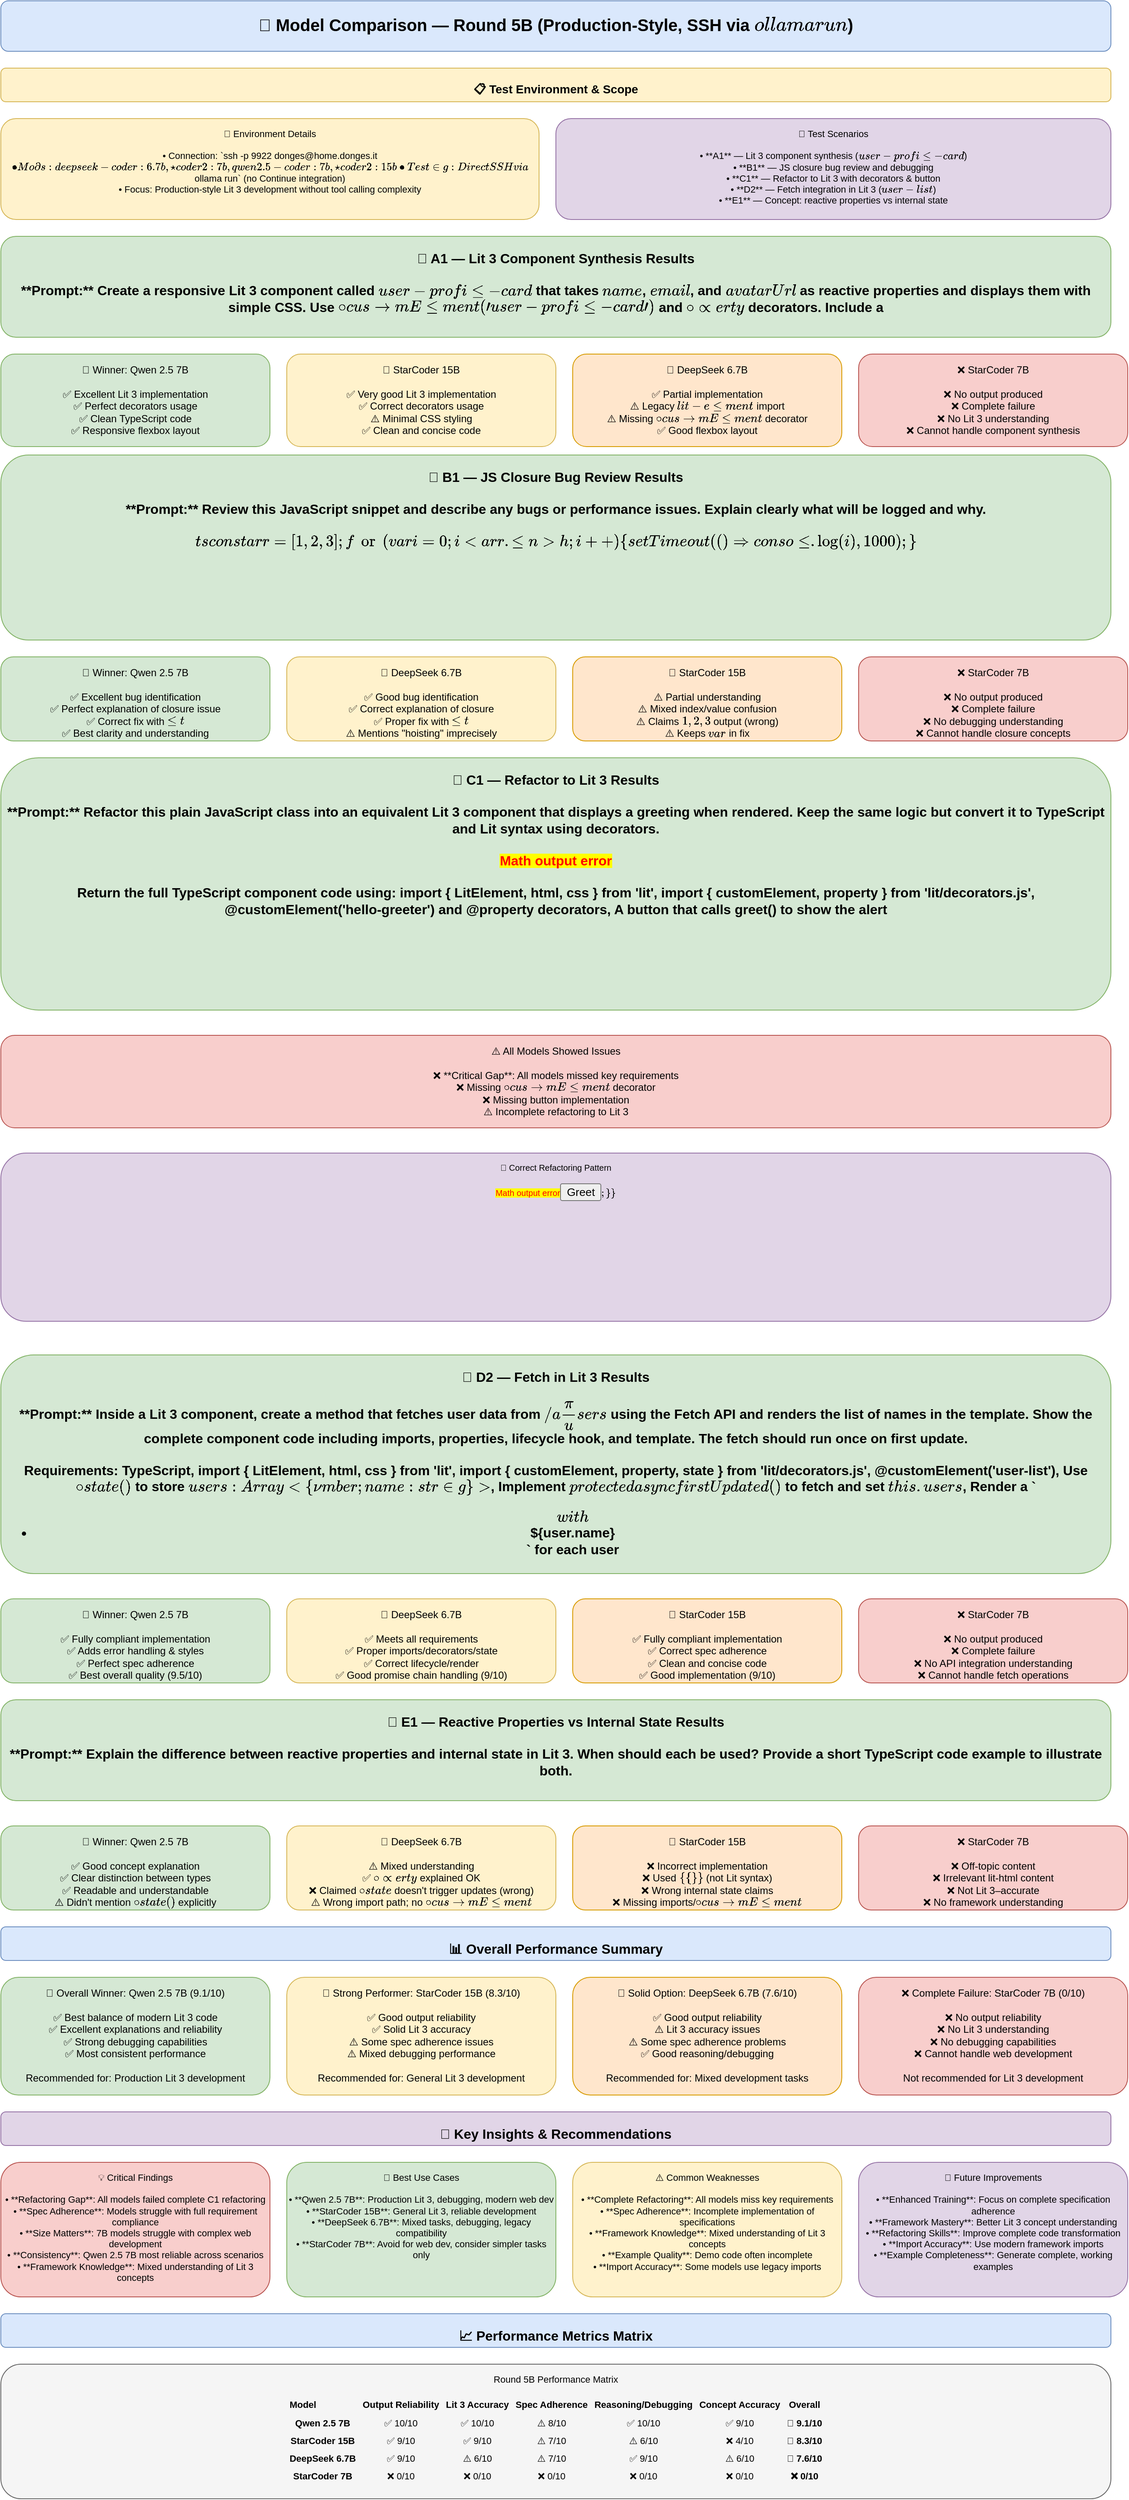 <mxfile>
    <diagram name="Model Comparison - Round 5B" id="model-comparison-round5b">
        <mxGraphModel dx="1516" dy="711" grid="1" gridSize="10" guides="1" tooltips="1" connect="1" arrows="1" fold="1" page="1" pageScale="1" pageWidth="1400" pageHeight="1000" math="0" shadow="0">
            <root>
                <mxCell id="0"/>
                <mxCell id="1" parent="0"/>
                <object label="🧩 Model Comparison — Round 5B (Production-Style, SSH via `ollama run`)" tooltip="Round 5B comparison of 4 different AI coding models tested via SSH connection to Ollama. This comprehensive evaluation covers 5 production-style scenarios: Lit 3 component synthesis, JavaScript closure bug review, refactoring to Lit 3 with decorators, fetch integration in Lit 3, and reactive properties vs internal state concepts. The comparison reveals significant differences in Lit 3 framework understanding, debugging capabilities, and modern web development expertise across different model architectures and sizes." id="title">
                    <mxCell style="rounded=1;whiteSpace=wrap;html=1;fontSize=20;fontStyle=1;fillColor=#dae8fc;strokeColor=#6c8ebf;verticalAlign=top;spacingTop=10;spacingBottom=10;" parent="1" vertex="1">
                        <mxGeometry x="40" y="20" width="1320" height="60" as="geometry"/>
                    </mxCell>
                </object>
                <object label="📋 Test Environment &amp; Scope" tooltip="SSH-based testing environment connecting to Ollama models via tunnel. This round evaluates production-style Lit 3 development, JavaScript debugging, and modern web development concepts. The scope covers 5 distinct scenarios that test different aspects of web development expertise: component synthesis, bug identification, refactoring, API integration, and framework concepts." id="test-environment-title">
                    <mxCell style="rounded=1;whiteSpace=wrap;html=1;fontSize=14;fontStyle=1;fillColor=#fff2cc;strokeColor=#d6b656;verticalAlign=top;spacingTop=10;spacingBottom=10;" parent="1" vertex="1">
                        <mxGeometry x="40" y="100" width="1320" height="40" as="geometry"/>
                    </mxCell>
                </object>
                <object label="🔧 Environment Details&lt;br&gt;&lt;br&gt;• Connection: `&lt;span style=&quot;color: rgb(0, 0, 0);&quot;&gt;ssh -p 9922 donges@home.donges.it&lt;/span&gt;`&lt;br&gt;• Models: deepseek-coder:6.7b, starcoder2:7b, qwen2.5-coder:7b, starcoder2:15b&lt;br&gt;• Testing: Direct SSH via `ollama run` (no Continue integration)&lt;br&gt;• Focus: Production-style Lit 3 development without tool calling complexity" tooltip="SSH connection environment providing direct access to Ollama models without Continue extension complexity. This setup allows pure evaluation of Lit 3 and web development understanding without tool calling schema issues. The environment tests 4 models across 5 production-style scenarios, focusing on modern web development, debugging, and framework expertise." id="environment-details">
                    <mxCell style="rounded=1;whiteSpace=wrap;html=1;fontSize=11;fillColor=#fff2cc;strokeColor=#d6b656;verticalAlign=top;spacingTop=5;" parent="1" vertex="1">
                        <mxGeometry x="40" y="160" width="640" height="120" as="geometry"/>
                    </mxCell>
                </object>
                <object label="🎯 Test Scenarios&lt;br&gt;&lt;br&gt;• **A1** — Lit 3 component synthesis (`user-profile-card`)&lt;br&gt;• **B1** — JS closure bug review and debugging&lt;br&gt;• **C1** — Refactor to Lit 3 with decorators &amp; button&lt;br&gt;• **D2** — Fetch integration in Lit 3 (`user-list`)&lt;br&gt;• **E1** — Concept: reactive properties vs internal state" tooltip="Five comprehensive test scenarios covering different aspects of modern web development expertise. A1 tests Lit 3 component creation with decorators and styling. B1 evaluates JavaScript debugging and closure understanding. C1 challenges refactoring skills and framework migration. D2 tests API integration and lifecycle management. E1 evaluates framework concept understanding and best practices." id="test-scenarios">
                    <mxCell style="rounded=1;whiteSpace=wrap;html=1;fontSize=11;fillColor=#e1d5e7;strokeColor=#9673a6;verticalAlign=top;spacingTop=5;" parent="1" vertex="1">
                        <mxGeometry x="700" y="160" width="660" height="120" as="geometry"/>
                    </mxCell>
                </object>
                <object label="🧩 A1 — Lit 3 Component Synthesis Results&lt;br&gt;&lt;br&gt;**Prompt:** Create a responsive Lit 3 component called `user-profile-card` that takes `name`, `email`, and `avatarUrl` as reactive properties and displays them with simple CSS. Use `@customElement(&#39;user-profile-card&#39;)` and `@property` decorators. Include a &lt;style&gt; block or static styles with basic layout styling. The component must render the avatar on the left and the text info on the right. Return the full TypeScript code." tooltip="Results for A1: Lit 3 component synthesis with decorators and responsive styling. This test evaluates models&#39; understanding of modern Lit 3 patterns, decorator usage, reactive properties, and CSS styling. The challenge requires proper import statements, decorator implementation, responsive layout, and clean TypeScript code structure." id="a1-title">
                    <mxCell style="rounded=1;whiteSpace=wrap;html=1;fontSize=16;fontStyle=1;fillColor=#d5e8d4;strokeColor=#82b366;verticalAlign=top;spacingTop=10;" parent="1" vertex="1">
                        <mxGeometry x="40" y="300" width="1320" height="120" as="geometry"/>
                    </mxCell>
                </object>
                <object label="🥇 Winner: Qwen 2.5 7B&lt;br&gt;&lt;br&gt;✅ Excellent Lit 3 implementation&lt;br&gt;✅ Perfect decorators usage&lt;br&gt;✅ Clean TypeScript code&lt;br&gt;✅ Responsive flexbox layout" tooltip="Qwen 2.5 7B wins A1 with excellent Lit 3 implementation and perfect decorator usage. The model correctly implemented @customElement and @property decorators, used proper Lit 3 imports, and created clean TypeScript code with responsive flexbox layout. This represents the best understanding of modern Lit 3 component development." id="a1-winner">
                    <mxCell style="rounded=1;whiteSpace=wrap;html=1;fontSize=12;fillColor=#d5e8d4;strokeColor=#82b366;verticalAlign=top;spacingTop=5;" parent="1" vertex="1">
                        <mxGeometry x="40" y="440" width="320" height="110" as="geometry"/>
                    </mxCell>
                </object>
                <object label="🥈 StarCoder 15B&lt;br&gt;&lt;br&gt;✅ Very good Lit 3 implementation&lt;br&gt;✅ Correct decorators usage&lt;br&gt;⚠️ Minimal CSS styling&lt;br&gt;✅ Clean and concise code" tooltip="StarCoder 15B shows very good A1 performance with correct Lit 3 implementation and proper decorator usage. The model implemented the component correctly with clean, concise code. However, it provided minimal CSS styling compared to other models, focusing more on functionality than visual presentation." id="a1-starcoder15b">
                    <mxCell style="rounded=1;whiteSpace=wrap;html=1;fontSize=12;fillColor=#fff2cc;strokeColor=#d6b656;verticalAlign=top;spacingTop=5;" parent="1" vertex="1">
                        <mxGeometry x="380" y="440" width="320" height="110" as="geometry"/>
                    </mxCell>
                </object>
                <object label="🥉 DeepSeek 6.7B&lt;br&gt;&lt;br&gt;✅ Partial implementation&lt;br&gt;⚠️ Legacy `lit-element` import&lt;br&gt;⚠️ Missing `@customElement` decorator&lt;br&gt;✅ Good flexbox layout" tooltip="DeepSeek 6.7B shows partial A1 implementation with good layout and TypeScript code. However, it used legacy `lit-element` import instead of modern `lit` and missed the `@customElement` decorator. The model demonstrated good understanding of responsive design with flexbox but fell short on modern Lit 3 patterns." id="a1-deepseek">
                    <mxCell style="rounded=1;whiteSpace=wrap;html=1;fontSize=12;fillColor=#ffe6cc;strokeColor=#d79b00;verticalAlign=top;spacingTop=5;" parent="1" vertex="1">
                        <mxGeometry x="720" y="440" width="320" height="110" as="geometry"/>
                    </mxCell>
                </object>
                <object label="❌ StarCoder 7B&lt;br&gt;&lt;br&gt;❌ No output produced&lt;br&gt;❌ Complete failure&lt;br&gt;❌ No Lit 3 understanding&lt;br&gt;❌ Cannot handle component synthesis" tooltip="StarCoder 7B completely failed A1 with no output produced. The model showed no understanding of Lit 3 component development, decorators, or modern web development patterns. This represents a complete failure in component synthesis and framework understanding." id="a1-starcoder7b">
                    <mxCell style="rounded=1;whiteSpace=wrap;html=1;fontSize=12;fillColor=#f8cecc;strokeColor=#b85450;verticalAlign=top;spacingTop=5;" parent="1" vertex="1">
                        <mxGeometry x="1060" y="440" width="320" height="110" as="geometry"/>
                    </mxCell>
                </object>
                <object label="🧩 B1 — JS Closure Bug Review Results&lt;br&gt;&lt;br&gt;**Prompt:** Review this JavaScript snippet and describe any bugs or performance issues. Explain clearly what will be logged and why.&lt;br&gt;&lt;br&gt;```ts&lt;br&gt;const arr = [1, 2, 3];&lt;br&gt;for (var i = 0; i &lt; arr.length; i++) {&lt;br&gt;  setTimeout(() =&gt; console.log(i), 1000);&lt;br&gt;}&lt;br&gt;```" tooltip="Results for B1: JavaScript closure bug review and debugging. This test evaluates models&#39; understanding of JavaScript closures, variable scoping, and asynchronous execution. The challenge requires identifying the `var` closure issue, explaining why `3,3,3` will be logged, and providing the correct fix using `let` instead of `var`." id="b1-title">
                    <mxCell style="rounded=1;whiteSpace=wrap;html=1;fontSize=16;fontStyle=1;fillColor=#d5e8d4;strokeColor=#82b366;verticalAlign=top;spacingTop=10;" parent="1" vertex="1">
                        <mxGeometry x="40" y="560" width="1320" height="220" as="geometry"/>
                    </mxCell>
                </object>
                <object label="🥇 Winner: Qwen 2.5 7B&lt;br&gt;&lt;br&gt;✅ Excellent bug identification&lt;br&gt;✅ Perfect explanation of closure issue&lt;br&gt;✅ Correct fix with `let`&lt;br&gt;✅ Best clarity and understanding" tooltip="Qwen 2.5 7B wins B1 with excellent bug identification and perfect explanation of the closure issue. The model correctly identified the `var` closure problem, explained why `3,3,3` will be logged, and provided the correct fix using `let`. This represents the best understanding of JavaScript closures and debugging." id="b1-winner">
                    <mxCell style="rounded=1;whiteSpace=wrap;html=1;fontSize=12;fillColor=#d5e8d4;strokeColor=#82b366;verticalAlign=top;spacingTop=5;" parent="1" vertex="1">
                        <mxGeometry x="40" y="800" width="320" height="100" as="geometry"/>
                    </mxCell>
                </object>
                <object label="🥈 DeepSeek 6.7B&lt;br&gt;&lt;br&gt;✅ Good bug identification&lt;br&gt;✅ Correct explanation of closure&lt;br&gt;✅ Proper fix with `let`&lt;br&gt;⚠️ Mentions &quot;hoisting&quot; imprecisely" tooltip="DeepSeek 6.7B shows good B1 performance with correct bug identification and proper fix. The model correctly identified the `var` closure issue, explained the `3,3,3` output, and provided the correct `let` fix. However, it mentioned &quot;hoisting&quot; imprecisely, showing some confusion about the underlying mechanism." id="b1-deepseek">
                    <mxCell style="rounded=1;whiteSpace=wrap;html=1;fontSize=12;fillColor=#fff2cc;strokeColor=#d6b656;verticalAlign=top;spacingTop=5;" parent="1" vertex="1">
                        <mxGeometry x="380" y="800" width="320" height="100" as="geometry"/>
                    </mxCell>
                </object>
                <object label="🥉 StarCoder 15B&lt;br&gt;&lt;br&gt;⚠️ Partial understanding&lt;br&gt;⚠️ Mixed index/value confusion&lt;br&gt;⚠️ Claims `1,2,3` output (wrong)&lt;br&gt;⚠️ Keeps `var` in fix" tooltip="StarCoder 15B shows partial B1 understanding with mixed results. The model had confusion between index and value, incorrectly claimed `1,2,3` would be logged, and kept `var` in the fix instead of using `let`. This represents incomplete understanding of JavaScript closures and variable scoping." id="b1-starcoder15b">
                    <mxCell style="rounded=1;whiteSpace=wrap;html=1;fontSize=12;fillColor=#ffe6cc;strokeColor=#d79b00;verticalAlign=top;spacingTop=5;" parent="1" vertex="1">
                        <mxGeometry x="720" y="800" width="320" height="100" as="geometry"/>
                    </mxCell>
                </object>
                <object label="❌ StarCoder 7B&lt;br&gt;&lt;br&gt;❌ No output produced&lt;br&gt;❌ Complete failure&lt;br&gt;❌ No debugging understanding&lt;br&gt;❌ Cannot handle closure concepts" tooltip="StarCoder 7B completely failed B1 with no output produced. The model showed no understanding of JavaScript closures, debugging, or asynchronous execution concepts. This represents a complete failure in JavaScript debugging and closure understanding." id="b1-starcoder7b">
                    <mxCell style="rounded=1;whiteSpace=wrap;html=1;fontSize=12;fillColor=#f8cecc;strokeColor=#b85450;verticalAlign=top;spacingTop=5;" parent="1" vertex="1">
                        <mxGeometry x="1060" y="800" width="320" height="100" as="geometry"/>
                    </mxCell>
                </object>
                <object label="🧩 C1 — Refactor to Lit 3 Results&lt;br&gt;&lt;br&gt;**Prompt:** Refactor this plain JavaScript class into an equivalent Lit 3 component that displays a greeting when rendered. Keep the same logic but convert it to TypeScript and Lit syntax using decorators.&lt;br&gt;&lt;br&gt;```js&lt;br&gt;class Hello {&lt;br&gt;  constructor(name) { this.name = name; }&lt;br&gt;  greet() { alert(&#39;Hello &#39; + this.name); }&lt;br&gt;}&lt;br&gt;```&lt;br&gt;&lt;br&gt;Return the full TypeScript component code using: import { LitElement, html, css } from &#39;lit&#39;, import { customElement, property } from &#39;lit/decorators.js&#39;, @customElement(&#39;hello-greeter&#39;) and @property decorators, A button that calls greet() to show the alert" tooltip="Results for C1: Refactoring plain JavaScript to Lit 3 with decorators and button interaction. This test evaluates models&#39; understanding of framework migration, decorator usage, and component interaction patterns. The challenge requires proper import statements, decorator implementation, button event handling, and maintaining the original functionality while modernizing the code structure." id="c1-title">
                    <mxCell style="rounded=1;whiteSpace=wrap;html=1;fontSize=16;fontStyle=1;fillColor=#d5e8d4;strokeColor=#82b366;verticalAlign=top;spacingTop=10;" parent="1" vertex="1">
                        <mxGeometry x="40" y="920" width="1320" height="300" as="geometry"/>
                    </mxCell>
                </object>
                <object label="⚠️ All Models Showed Issues&lt;br&gt;&lt;br&gt;❌ **Critical Gap**: All models missed key requirements&lt;br&gt;❌ Missing `@customElement` decorator&lt;br&gt;❌ Missing button implementation&lt;br&gt;⚠️ Incomplete refactoring to Lit 3" tooltip="C1 reveals a critical gap in all models&#39; understanding of complete Lit 3 refactoring. Every model failed to implement the full specification, missing key requirements like the `@customElement` decorator and button implementation. This represents a fundamental misunderstanding of complete component refactoring and specification adherence." id="c1-critical-issue">
                    <mxCell style="rounded=1;whiteSpace=wrap;html=1;fontSize=12;fillColor=#f8cecc;strokeColor=#b85450;verticalAlign=top;spacingTop=5;" parent="1" vertex="1">
                        <mxGeometry x="40" y="1250" width="1320" height="110" as="geometry"/>
                    </mxCell>
                </object>
                <object label="🔧 Correct Refactoring Pattern&lt;br&gt;&lt;br&gt;```ts&lt;br&gt;import { LitElement, html, css } from &#39;lit&#39;;&lt;br&gt;import { customElement, property } from &#39;lit/decorators.js&#39;;&lt;br&gt;&lt;br&gt;@customElement(&#39;hello-greeter&#39;)&lt;br&gt;export class HelloGreeter extends LitElement {&lt;br&gt;  @property() name = &#39;&#39;;&lt;br&gt;  greet() { alert(&#39;Hello &#39; + this.name); }&lt;br&gt;  render() {&lt;br&gt;    return html`&lt;button @click=${this.greet}&gt;Greet&lt;/button&gt;`;&lt;br&gt;  }&lt;br&gt;}```" tooltip="The correct refactoring pattern requires proper import statements, @customElement decorator, @property decorator, and button implementation with event handling. The component should extend LitElement, use decorators correctly, and include a button that calls the greet method. None of the tested models implemented this complete pattern correctly." id="c1-correct-pattern">
                    <mxCell style="rounded=1;whiteSpace=wrap;html=1;fontSize=10;fillColor=#e1d5e7;strokeColor=#9673a6;verticalAlign=top;spacingTop=5;" parent="1" vertex="1">
                        <mxGeometry x="40" y="1390" width="1320" height="200" as="geometry"/>
                    </mxCell>
                </object>
                <object label="🧩 D2 — Fetch in Lit 3 Results&lt;br&gt;&lt;br&gt;**Prompt:** Inside a Lit 3 component, create a method that fetches user data from `/api/users` using the Fetch API and renders the list of names in the template. Show the complete component code including imports, properties, lifecycle hook, and template. The fetch should run once on first update.&lt;br&gt;&lt;br&gt;Requirements: TypeScript, import { LitElement, html, css } from &#39;lit&#39;, import { customElement, property, state } from &#39;lit/decorators.js&#39;, @customElement(&#39;user-list&#39;), Use `@state()` to store `users: Array&lt;{ id: number; name: string }&gt;`, Implement `protected async firstUpdated()` to fetch and set `this.users`, Render a `&lt;ul&gt;` with `&lt;li&gt;${user.name}&lt;/li&gt;` for each user" tooltip="Results for D2: Fetch integration in Lit 3 with lifecycle management and state handling. This test evaluates models&#39; understanding of API integration, lifecycle hooks, state management, and template rendering. The challenge requires proper async/await usage, lifecycle hook implementation, state decorators, and dynamic template rendering." id="d2-title">
                    <mxCell style="rounded=1;whiteSpace=wrap;html=1;fontSize=16;fontStyle=1;fillColor=#d5e8d4;strokeColor=#82b366;verticalAlign=top;spacingTop=10;" parent="1" vertex="1">
                        <mxGeometry x="40" y="1630" width="1320" height="260" as="geometry"/>
                    </mxCell>
                </object>
                <object label="🥇 Winner: Qwen 2.5 7B&lt;br&gt;&lt;br&gt;✅ Fully compliant implementation&lt;br&gt;✅ Adds error handling &amp; styles&lt;br&gt;✅ Perfect spec adherence&lt;br&gt;✅ Best overall quality (9.5/10)" tooltip="Qwen 2.5 7B wins D2 with fully compliant implementation and best overall quality. The model correctly implemented all requirements including imports, decorators, state management, lifecycle hooks, and template rendering. Additionally, it added error handling and styles, demonstrating excellent understanding of production-ready code." id="d2-winner">
                    <mxCell style="rounded=1;whiteSpace=wrap;html=1;fontSize=12;fillColor=#d5e8d4;strokeColor=#82b366;verticalAlign=top;spacingTop=5;" parent="1" vertex="1">
                        <mxGeometry x="40" y="1920" width="320" height="100" as="geometry"/>
                    </mxCell>
                </object>
                <object label="🥈 DeepSeek 6.7B&lt;br&gt;&lt;br&gt;✅ Meets all requirements&lt;br&gt;✅ Proper imports/decorators/state&lt;br&gt;✅ Correct lifecycle/render&lt;br&gt;✅ Good promise chain handling (9/10)" tooltip="DeepSeek 6.7B shows strong D2 performance with complete requirement compliance. The model correctly implemented imports, decorators, state management, lifecycle hooks, and template rendering. It demonstrated good understanding of promise chains and async operations, earning a solid 9/10 score." id="d2-deepseek">
                    <mxCell style="rounded=1;whiteSpace=wrap;html=1;fontSize=12;fillColor=#fff2cc;strokeColor=#d6b656;verticalAlign=top;spacingTop=5;" parent="1" vertex="1">
                        <mxGeometry x="380" y="1920" width="320" height="100" as="geometry"/>
                    </mxCell>
                </object>
                <object label="🥉 StarCoder 15B&lt;br&gt;&lt;br&gt;✅ Fully compliant implementation&lt;br&gt;✅ Correct spec adherence&lt;br&gt;✅ Clean and concise code&lt;br&gt;✅ Good implementation (9/10)" tooltip="StarCoder 15B demonstrates solid D2 performance with fully compliant implementation. The model correctly implemented all requirements with clean, concise code. It showed good understanding of Lit 3 patterns and API integration, earning a solid 9/10 score with efficient implementation." id="d2-starcoder15b">
                    <mxCell style="rounded=1;whiteSpace=wrap;html=1;fontSize=12;fillColor=#ffe6cc;strokeColor=#d79b00;verticalAlign=top;spacingTop=5;" parent="1" vertex="1">
                        <mxGeometry x="720" y="1920" width="320" height="100" as="geometry"/>
                    </mxCell>
                </object>
                <object label="❌ StarCoder 7B&lt;br&gt;&lt;br&gt;❌ No output produced&lt;br&gt;❌ Complete failure&lt;br&gt;❌ No API integration understanding&lt;br&gt;❌ Cannot handle fetch operations" tooltip="StarCoder 7B completely failed D2 with no output produced. The model showed no understanding of API integration, fetch operations, or lifecycle management in Lit 3. This represents a complete failure in modern web development and component lifecycle understanding." id="d2-starcoder7b">
                    <mxCell style="rounded=1;whiteSpace=wrap;html=1;fontSize=12;fillColor=#f8cecc;strokeColor=#b85450;verticalAlign=top;spacingTop=5;" parent="1" vertex="1">
                        <mxGeometry x="1060" y="1920" width="320" height="100" as="geometry"/>
                    </mxCell>
                </object>
                <object label="🧩 E1 — Reactive Properties vs Internal State Results&lt;br&gt;&lt;br&gt;**Prompt:** Explain the difference between reactive properties and internal state in Lit 3. When should each be used? Provide a short TypeScript code example to illustrate both." tooltip="Results for E1: Concept explanation of reactive properties vs internal state in Lit 3. This test evaluates models&#39; understanding of Lit 3 framework concepts, best practices, and when to use different state management approaches. The challenge requires clear explanation of the differences, use cases, and practical code examples demonstrating both concepts." id="e1-title">
                    <mxCell style="rounded=1;whiteSpace=wrap;html=1;fontSize=16;fontStyle=1;fillColor=#d5e8d4;strokeColor=#82b366;verticalAlign=top;spacingTop=10;" parent="1" vertex="1">
                        <mxGeometry x="40" y="2040" width="1320" height="120" as="geometry"/>
                    </mxCell>
                </object>
                <object label="🥇 Winner: Qwen 2.5 7B&lt;br&gt;&lt;br&gt;✅ Good concept explanation&lt;br&gt;✅ Clear distinction between types&lt;br&gt;✅ Readable and understandable&lt;br&gt;⚠️ Didn&#39;t mention `@state()` explicitly" tooltip="Qwen 2.5 7B wins E1 with good concept explanation and clear distinction between reactive properties and internal state. The model provided readable and understandable explanations with good examples. However, it didn&#39;t explicitly mention the `@state()` decorator, showing some gaps in complete framework knowledge." id="e1-winner">
                    <mxCell style="rounded=1;whiteSpace=wrap;html=1;fontSize=12;fillColor=#d5e8d4;strokeColor=#82b366;verticalAlign=top;spacingTop=5;" parent="1" vertex="1">
                        <mxGeometry x="40" y="2190" width="320" height="100" as="geometry"/>
                    </mxCell>
                </object>
                <object label="🥈 DeepSeek 6.7B&lt;br&gt;&lt;br&gt;⚠️ Mixed understanding&lt;br&gt;✅ `@property` explained OK&lt;br&gt;❌ Claimed `@state` doesn&#39;t trigger updates (wrong)&lt;br&gt;⚠️ Wrong import path; no `@customElement`" tooltip="DeepSeek 6.7B shows mixed E1 understanding with some correct explanations but significant errors. The model explained `@property` correctly but made incorrect claims about `@state` not triggering updates. It also had wrong import paths and missed the `@customElement` decorator, showing incomplete framework knowledge." id="e1-deepseek">
                    <mxCell style="rounded=1;whiteSpace=wrap;html=1;fontSize=12;fillColor=#fff2cc;strokeColor=#d6b656;verticalAlign=top;spacingTop=5;" parent="1" vertex="1">
                        <mxGeometry x="380" y="2190" width="320" height="100" as="geometry"/>
                    </mxCell>
                </object>
                <object label="🥉 StarCoder 15B&lt;br&gt;&lt;br&gt;❌ Incorrect implementation&lt;br&gt;❌ Used `{{}}` (not Lit syntax)&lt;br&gt;❌ Wrong internal state claims&lt;br&gt;❌ Missing imports/`@customElement`" tooltip="StarCoder 15B shows incorrect E1 implementation with fundamental misunderstandings. The model used `{{}}` syntax which is not Lit, made wrong claims about internal state, and missed proper imports and `@customElement` decorator. This represents poor understanding of Lit 3 framework concepts and syntax." id="e1-starcoder15b">
                    <mxCell style="rounded=1;whiteSpace=wrap;html=1;fontSize=12;fillColor=#ffe6cc;strokeColor=#d79b00;verticalAlign=top;spacingTop=5;" parent="1" vertex="1">
                        <mxGeometry x="720" y="2190" width="320" height="100" as="geometry"/>
                    </mxCell>
                </object>
                <object label="❌ StarCoder 7B&lt;br&gt;&lt;br&gt;❌ Off-topic content&lt;br&gt;❌ Irrelevant lit-html content&lt;br&gt;❌ Not Lit 3–accurate&lt;br&gt;❌ No framework understanding" tooltip="StarCoder 7B completely failed E1 with off-topic and irrelevant content. The model provided content about lit-html that wasn&#39;t accurate for Lit 3, showing no understanding of the framework concepts or the specific question asked. This represents a complete failure in framework concept understanding." id="e1-starcoder7b">
                    <mxCell style="rounded=1;whiteSpace=wrap;html=1;fontSize=12;fillColor=#f8cecc;strokeColor=#b85450;verticalAlign=top;spacingTop=5;" parent="1" vertex="1">
                        <mxGeometry x="1060" y="2190" width="320" height="100" as="geometry"/>
                    </mxCell>
                </object>
                <object label="📊 Overall Performance Summary" tooltip="Comprehensive summary of all models&#39; performance across the 5 Round 5B scenarios. This analysis reveals the overall Lit 3 and web development expertise, consistency, and reliability of each model across different complexity levels and development tasks." id="summary-title">
                    <mxCell style="rounded=1;whiteSpace=wrap;html=1;fontSize=16;fontStyle=1;fillColor=#dae8fc;strokeColor=#6c8ebf;verticalAlign=top;spacingTop=10;" parent="1" vertex="1">
                        <mxGeometry x="40" y="2310" width="1320" height="40" as="geometry"/>
                    </mxCell>
                </object>
                <object label="🥇 Overall Winner: Qwen 2.5 7B (9.1/10)&lt;br&gt;&lt;br&gt;✅ Best balance of modern Lit 3 code&lt;br&gt;✅ Excellent explanations and reliability&lt;br&gt;✅ Strong debugging capabilities&lt;br&gt;✅ Most consistent performance&lt;br&gt;&lt;br&gt;Recommended for: Production Lit 3 development" tooltip="Qwen 2.5 7B emerges as the overall winner with 9.1/10, demonstrating the best balance of modern Lit 3 code, explanations, and reliability. The model shows excellent debugging capabilities, strong framework understanding, and most consistent performance across all scenarios. It represents the best choice for production Lit 3 development requiring modern patterns and reliable output." id="overall-winner">
                    <mxCell style="rounded=1;whiteSpace=wrap;html=1;fontSize=12;fillColor=#d5e8d4;strokeColor=#82b366;verticalAlign=top;spacingTop=5;" parent="1" vertex="1">
                        <mxGeometry x="40" y="2370" width="320" height="140" as="geometry"/>
                    </mxCell>
                </object>
                <object label="🥈 Strong Performer: StarCoder 15B (8.3/10)&lt;br&gt;&lt;br&gt;✅ Good output reliability&lt;br&gt;✅ Solid Lit 3 accuracy&lt;br&gt;⚠️ Some spec adherence issues&lt;br&gt;⚠️ Mixed debugging performance&lt;br&gt;&lt;br&gt;Recommended for: General Lit 3 development" tooltip="StarCoder 15B scores 8.3/10 with strong performance across most scenarios. The model demonstrates good output reliability and solid Lit 3 accuracy. However, it has some spec adherence issues and mixed debugging performance. It provides a solid option for general Lit 3 development work with reliable output." id="strong-performer">
                    <mxCell style="rounded=1;whiteSpace=wrap;html=1;fontSize=12;fillColor=#fff2cc;strokeColor=#d6b656;verticalAlign=top;spacingTop=5;" parent="1" vertex="1">
                        <mxGeometry x="380" y="2370" width="320" height="140" as="geometry"/>
                    </mxCell>
                </object>
                <object label="🥉 Solid Option: DeepSeek 6.7B (7.6/10)&lt;br&gt;&lt;br&gt;✅ Good output reliability&lt;br&gt;⚠️ Lit 3 accuracy issues&lt;br&gt;⚠️ Some spec adherence problems&lt;br&gt;✅ Good reasoning/debugging&lt;br&gt;&lt;br&gt;Recommended for: Mixed development tasks" tooltip="DeepSeek 6.7B scores 7.6/10 with solid performance but some accuracy issues. The model shows good output reliability and strong reasoning/debugging capabilities. However, it has Lit 3 accuracy issues and some spec adherence problems. It works well for mixed development tasks requiring debugging skills." id="solid-option">
                    <mxCell style="rounded=1;whiteSpace=wrap;html=1;fontSize=12;fillColor=#ffe6cc;strokeColor=#d79b00;verticalAlign=top;spacingTop=5;" parent="1" vertex="1">
                        <mxGeometry x="720" y="2370" width="320" height="140" as="geometry"/>
                    </mxCell>
                </object>
                <object label="❌ Complete Failure: StarCoder 7B (0/10)&lt;br&gt;&lt;br&gt;❌ No output reliability&lt;br&gt;❌ No Lit 3 understanding&lt;br&gt;❌ No debugging capabilities&lt;br&gt;❌ Cannot handle web development&lt;br&gt;&lt;br&gt;Not recommended for Lit 3 development" tooltip="StarCoder 7B scores 0/10 with complete failure across all scenarios. The model shows no output reliability, no understanding of Lit 3 or web development concepts, and no debugging capabilities. This model is not recommended for any Lit 3 or modern web development work." id="complete-failure">
                    <mxCell style="rounded=1;whiteSpace=wrap;html=1;fontSize=12;fillColor=#f8cecc;strokeColor=#b85450;verticalAlign=top;spacingTop=5;" parent="1" vertex="1">
                        <mxGeometry x="1060" y="2370" width="320" height="140" as="geometry"/>
                    </mxCell>
                </object>
                <object label="🔮 Key Insights &amp; Recommendations" tooltip="Key insights from the Round 5B evaluation revealing important patterns, strengths, and limitations across different models and web development scenarios. This analysis provides actionable recommendations for choosing the right model based on specific Lit 3 and web development requirements." id="insights-title">
                    <mxCell style="rounded=1;whiteSpace=wrap;html=1;fontSize=16;fontStyle=1;fillColor=#e1d5e7;strokeColor=#9673a6;verticalAlign=top;spacingTop=10;" parent="1" vertex="1">
                        <mxGeometry x="40" y="2530" width="1320" height="40" as="geometry"/>
                    </mxCell>
                </object>
                <object label="💡 Critical Findings&lt;br&gt;&lt;br&gt;• **Refactoring Gap**: All models failed complete C1 refactoring&lt;br&gt;• **Spec Adherence**: Models struggle with full requirement compliance&lt;br&gt;• **Size Matters**: 7B models struggle with complex web development&lt;br&gt;• **Consistency**: Qwen 2.5 7B most reliable across scenarios&lt;br&gt;• **Framework Knowledge**: Mixed understanding of Lit 3 concepts" tooltip="Critical findings reveal significant gaps in web development understanding across all models. The most concerning issue is universal failure in complete refactoring tasks (C1), where all models missed key requirements. Models also struggle with full specification adherence. Smaller 7B models show particular difficulty with complex web development, while Qwen 2.5 7B demonstrates the most consistent performance." id="critical-findings">
                    <mxCell style="rounded=1;whiteSpace=wrap;html=1;fontSize=11;fillColor=#f8cecc;strokeColor=#b85450;verticalAlign=top;spacingTop=5;" parent="1" vertex="1">
                        <mxGeometry x="40" y="2590" width="320" height="160" as="geometry"/>
                    </mxCell>
                </object>
                <object label="🎯 Best Use Cases&lt;br&gt;&lt;br&gt;• **Qwen 2.5 7B**: Production Lit 3, debugging, modern web dev&lt;br&gt;• **StarCoder 15B**: General Lit 3, reliable development&lt;br&gt;• **DeepSeek 6.7B**: Mixed tasks, debugging, legacy compatibility&lt;br&gt;• **StarCoder 7B**: Avoid for web dev, consider simpler tasks only" tooltip="Best use cases for each model based on Round 5B performance. Qwen 2.5 7B excels at production Lit 3 development, debugging, and modern web development. StarCoder 15B provides reliable general Lit 3 development. DeepSeek 6.7B works well for mixed tasks requiring debugging and legacy compatibility. StarCoder 7B should be avoided for web development and considered only for simpler programming tasks." id="best-use-cases">
                    <mxCell style="rounded=1;whiteSpace=wrap;html=1;fontSize=11;fillColor=#d5e8d4;strokeColor=#82b366;verticalAlign=top;spacingTop=5;" parent="1" vertex="1">
                        <mxGeometry x="380" y="2590" width="320" height="160" as="geometry"/>
                    </mxCell>
                </object>
                <object label="⚠️ Common Weaknesses&lt;br&gt;&lt;br&gt;• **Complete Refactoring**: All models miss key requirements&lt;br&gt;• **Spec Adherence**: Incomplete implementation of specifications&lt;br&gt;• **Framework Knowledge**: Mixed understanding of Lit 3 concepts&lt;br&gt;• **Example Quality**: Demo code often incomplete&lt;br&gt;• **Import Accuracy**: Some models use legacy imports" tooltip="Common weaknesses across all models reveal areas for improvement in web development expertise. The most critical issue is universal failure in complete refactoring tasks, where all models miss key requirements. Models also struggle with full specification adherence and have mixed understanding of Lit 3 framework concepts. Example quality is often incomplete, and some models use legacy imports instead of modern ones." id="common-weaknesses">
                    <mxCell style="rounded=1;whiteSpace=wrap;html=1;fontSize=11;fillColor=#fff2cc;strokeColor=#d6b656;verticalAlign=top;spacingTop=5;" parent="1" vertex="1">
                        <mxGeometry x="720" y="2590" width="320" height="160" as="geometry"/>
                    </mxCell>
                </object>
                <object label="🚀 Future Improvements&lt;br&gt;&lt;br&gt;• **Enhanced Training**: Focus on complete specification adherence&lt;br&gt;• **Framework Mastery**: Better Lit 3 concept understanding&lt;br&gt;• **Refactoring Skills**: Improve complete code transformation&lt;br&gt;• **Import Accuracy**: Use modern framework imports&lt;br&gt;• **Example Completeness**: Generate complete, working examples" tooltip="Future improvements needed across all models to enhance web development expertise. The most critical need is enhanced training on complete specification adherence, as this represents a universal failure. Models also need better Lit 3 framework concept understanding and improved refactoring skills for complete code transformation. Import accuracy needs improvement to use modern framework imports, and example generation should be more complete and working." id="future-improvements">
                    <mxCell style="rounded=1;whiteSpace=wrap;html=1;fontSize=11;fillColor=#e1d5e7;strokeColor=#9673a6;verticalAlign=top;spacingTop=5;" parent="1" vertex="1">
                        <mxGeometry x="1060" y="2590" width="320" height="160" as="geometry"/>
                    </mxCell>
                </object>
                <object label="📈 Performance Metrics Matrix" tooltip="Quantitative performance matrix showing detailed scores for each model across all Round 5B scenarios and evaluation criteria. This matrix provides a comprehensive comparison of Lit 3 and web development expertise across different models and complexity levels." id="metrics-title">
                    <mxCell style="rounded=1;whiteSpace=wrap;html=1;fontSize=16;fontStyle=1;fillColor=#dae8fc;strokeColor=#6c8ebf;verticalAlign=top;spacingTop=10;" parent="1" vertex="1">
                        <mxGeometry x="40" y="2770" width="1320" height="40" as="geometry"/>
                    </mxCell>
                </object>
                <object label="Round 5B Performance Matrix&lt;br&gt;&lt;br&gt;&lt;table style=&quot;width:100%; border-collapse:collapse;&quot;&gt;&lt;tr&gt;&lt;th style=&quot;text-align:left; padding:4px;&quot;&gt;Model&lt;/th&gt;&lt;th style=&quot;text-align:center; padding:4px;&quot;&gt;Output Reliability&lt;/th&gt;&lt;th style=&quot;text-align:center; padding:4px;&quot;&gt;Lit 3 Accuracy&lt;/th&gt;&lt;th style=&quot;text-align:center; padding:4px;&quot;&gt;Spec Adherence&lt;/th&gt;&lt;th style=&quot;text-align:center; padding:4px;&quot;&gt;Reasoning/Debugging&lt;/th&gt;&lt;th style=&quot;text-align:center; padding:4px;&quot;&gt;Concept Accuracy&lt;/th&gt;&lt;th style=&quot;text-align:center; padding:4px;&quot;&gt;Overall&lt;/th&gt;&lt;/tr&gt;&lt;tr&gt;&lt;td style=&quot;padding:4px;&quot;&gt;&lt;b&gt;Qwen 2.5 7B&lt;/b&gt;&lt;/td&gt;&lt;td style=&quot;text-align:center; padding:4px;&quot;&gt;✅ 10/10&lt;/td&gt;&lt;td style=&quot;text-align:center; padding:4px;&quot;&gt;✅ 10/10&lt;/td&gt;&lt;td style=&quot;text-align:center; padding:4px;&quot;&gt;⚠️ 8/10&lt;/td&gt;&lt;td style=&quot;text-align:center; padding:4px;&quot;&gt;✅ 10/10&lt;/td&gt;&lt;td style=&quot;text-align:center; padding:4px;&quot;&gt;✅ 9/10&lt;/td&gt;&lt;td style=&quot;text-align:center; padding:4px;&quot;&gt;&lt;b&gt;🥇 9.1/10&lt;/b&gt;&lt;/td&gt;&lt;/tr&gt;&lt;tr&gt;&lt;td style=&quot;padding:4px;&quot;&gt;&lt;b&gt;StarCoder 15B&lt;/b&gt;&lt;/td&gt;&lt;td style=&quot;text-align:center; padding:4px;&quot;&gt;✅ 9/10&lt;/td&gt;&lt;td style=&quot;text-align:center; padding:4px;&quot;&gt;✅ 9/10&lt;/td&gt;&lt;td style=&quot;text-align:center; padding:4px;&quot;&gt;⚠️ 7/10&lt;/td&gt;&lt;td style=&quot;text-align:center; padding:4px;&quot;&gt;⚠️ 6/10&lt;/td&gt;&lt;td style=&quot;text-align:center; padding:4px;&quot;&gt;❌ 4/10&lt;/td&gt;&lt;td style=&quot;text-align:center; padding:4px;&quot;&gt;&lt;b&gt;🥈 8.3/10&lt;/b&gt;&lt;/td&gt;&lt;/tr&gt;&lt;tr&gt;&lt;td style=&quot;padding:4px;&quot;&gt;&lt;b&gt;DeepSeek 6.7B&lt;/b&gt;&lt;/td&gt;&lt;td style=&quot;text-align:center; padding:4px;&quot;&gt;✅ 9/10&lt;/td&gt;&lt;td style=&quot;text-align:center; padding:4px;&quot;&gt;⚠️ 6/10&lt;/td&gt;&lt;td style=&quot;text-align:center; padding:4px;&quot;&gt;⚠️ 7/10&lt;/td&gt;&lt;td style=&quot;text-align:center; padding:4px;&quot;&gt;✅ 9/10&lt;/td&gt;&lt;td style=&quot;text-align:center; padding:4px;&quot;&gt;⚠️ 6/10&lt;/td&gt;&lt;td style=&quot;text-align:center; padding:4px;&quot;&gt;&lt;b&gt;🥉 7.6/10&lt;/b&gt;&lt;/td&gt;&lt;/tr&gt;&lt;tr&gt;&lt;td style=&quot;padding:4px;&quot;&gt;&lt;b&gt;StarCoder 7B&lt;/b&gt;&lt;/td&gt;&lt;td style=&quot;text-align:center; padding:4px;&quot;&gt;❌ 0/10&lt;/td&gt;&lt;td style=&quot;text-align:center; padding:4px;&quot;&gt;❌ 0/10&lt;/td&gt;&lt;td style=&quot;text-align:center; padding:4px;&quot;&gt;❌ 0/10&lt;/td&gt;&lt;td style=&quot;text-align:center; padding:4px;&quot;&gt;❌ 0/10&lt;/td&gt;&lt;td style=&quot;text-align:center; padding:4px;&quot;&gt;❌ 0/10&lt;/td&gt;&lt;td style=&quot;text-align:center; padding:4px;&quot;&gt;&lt;b&gt;❌ 0/10&lt;/b&gt;&lt;/td&gt;&lt;/tr&gt;&lt;/table&gt;" tooltip="Performance matrix showing quantitative scores for each model across Round 5B evaluation criteria. Qwen 2.5 7B leads with 9.1/10 overall, excelling in output reliability, Lit 3 accuracy, and reasoning/debugging. StarCoder 15B scores 8.3/10 with good reliability and accuracy but weaker debugging. DeepSeek 6.7B scores 7.6/10 with strong debugging but Lit 3 accuracy issues. StarCoder 7B shows complete failure across all metrics with 0/10." id="performance-matrix">
                    <mxCell style="rounded=1;whiteSpace=wrap;html=1;fontSize=11;fillColor=#f5f5f5;strokeColor=#666666;verticalAlign=top;spacingTop=5;" parent="1" vertex="1">
                        <mxGeometry x="40" y="2830" width="1320" height="160" as="geometry"/>
                    </mxCell>
                </object>
            </root>
        </mxGraphModel>
    </diagram>
</mxfile>